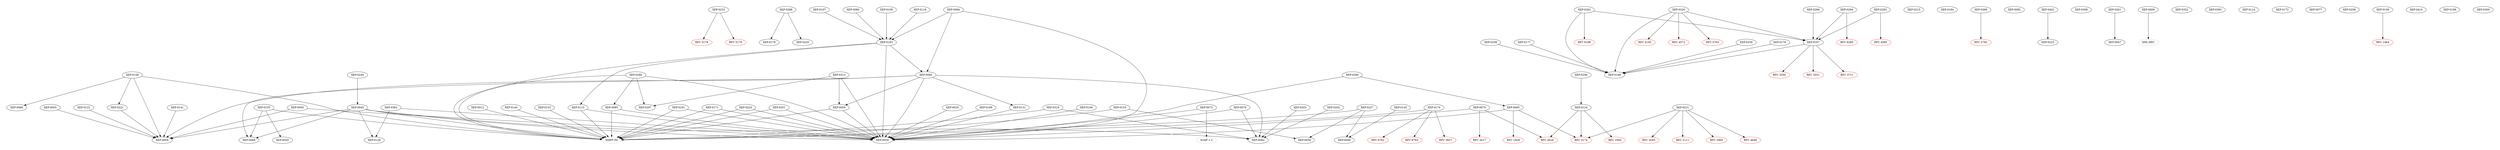digraph {
	graph [
		overlap=false,
		pad="0.5",
		nodesep="1",
		ranksep="2"
	];
	"XEP-0233" [color=black];
	"RFC 5178" [color=red];
	"XEP-0233" -> "RFC 5178";
	"RFC 5179" [color=red];
	"XEP-0233" -> "RFC 5179";
	"XEP-0288" [color=black];
	"XEP-0288" -> "XEP-0178";
	"XEP-0288" -> "XEP-0220";
	"XEP-0221" [color=black];
	"XEP-0221" -> "XEP-0004";
	"XEP-0072" [color=black];
	"SOAP 1.2" [color=grey];
	"XEP-0072" -> "SOAP 1.2";
	"XEP-0072" -> "XEP-0030";
	"XEP-0262" [color=black];
	"XEP-0262" -> "XEP-0166";
	"XEP-0262" -> "XEP-0167";
	"RFC 6189" [color=red];
	"XEP-0262" -> "RFC 6189";
	"XEP-0301" [color=black];
	"XMPP IM" [color=grey];
	"XEP-0301" -> "XMPP IM";
	"XEP-0301" -> "XEP-0030";
	"XEP-0158" [color=black];
	"XEP-0158" -> "XMPP IM";
	"XEP-0158" -> "XEP-0004";
	"XEP-0158" -> "XEP-0066";
	"XEP-0158" -> "XEP-0221";
	"XEP-0215" [color=black];
	"XEP-0124" [color=black];
	"RFC 1945" [color=red];
	"XEP-0124" -> "RFC 1945";
	"RFC 2616" [color=red];
	"XEP-0124" -> "RFC 2616";
	"RFC 3174" [color=red];
	"XEP-0124" -> "RFC 3174";
	"XEP-0184" [color=black];
	"XEP-0249" [color=black];
	"XEP-0249" -> "XEP-0045";
	"XEP-0368" [color=black];
	"RFC 2782" [color=red];
	"XEP-0368" -> "RFC 2782";
	"XEP-0092" [color=black];
	"XEP-0402" [color=black];
	"XEP-0402" -> "XEP-0223";
	"XEP-0308" [color=black];
	"XEP-0155" [color=black];
	"XEP-0155" -> "XMPP IM";
	"XEP-0155" -> "XEP-0020";
	"XEP-0155" -> "XEP-0068";
	"XEP-0106" [color=black];
	"XEP-0106" -> "XEP-0030";
	"XEP-0280" [color=black];
	"XEP-0280" -> "XMPP IM";
	"XEP-0280" -> "XEP-0030";
	"XEP-0280" -> "XEP-0085";
	"XEP-0280" -> "XEP-0297";
	"XEP-0153" [color=black];
	"XEP-0153" -> "XMPP IM";
	"XEP-0153" -> "XEP-0054";
	"XEP-0202" [color=black];
	"XEP-0202" -> "XEP-0082";
	"XEP-0363" [color=black];
	"XEP-0363" -> "XEP-0030";
	"XEP-0363" -> "XEP-0128";
	"XEP-0122" [color=black];
	"XEP-0122" -> "XEP-0004";
	"XEP-0266" [color=black];
	"XEP-0266" -> "XEP-0167";
	"XEP-0261" [color=black];
	"XEP-0261" -> "XEP-0047";
	"XEP-0009" [color=black];
	"XML-RPC" [color=grey];
	"XEP-0009" -> "XML-RPC";
	"XEP-0055" [color=black];
	"XEP-0055" -> "XEP-0004";
	"XEP-0352" [color=black];
	"XEP-0167" [color=black];
	"XEP-0167" -> "XEP-0166";
	"RFC 3550" [color=red];
	"XEP-0167" -> "RFC 3550";
	"RFC 3551" [color=red];
	"XEP-0167" -> "RFC 3551";
	"RFC 3711" [color=red];
	"XEP-0167" -> "RFC 3711";
	"XEP-0393" [color=black];
	"XEP-0065" [color=black];
	"RFC 1928" [color=red];
	"XEP-0065" -> "RFC 1928";
	"XEP-0065" -> "RFC 3174";
	"XEP-0065" -> "XEP-0030";
	"XEP-0049" [color=black];
	"XEP-0227" [color=black];
	"XEP-0227" -> "XMPP IM";
	"XEP-0227" -> "XEP-0049";
	"XEP-0227" -> "XEP-0054";
	"XEP-0080" [color=black];
	"XEP-0080" -> "XEP-0163";
	"XEP-0114" [color=black];
	"XEP-0174" [color=black];
	"XEP-0174" -> "XMPP IM";
	"RFC 3927" [color=red];
	"XEP-0174" -> "RFC 3927";
	"RFC 6762" [color=red];
	"XEP-0174" -> "RFC 6762";
	"RFC 6763" [color=red];
	"XEP-0174" -> "RFC 6763";
	"XEP-0030" [color=black];
	"XEP-0172" [color=black];
	"XEP-0060" [color=black];
	"XEP-0060" -> "XEP-0004";
	"XEP-0060" -> "XEP-0030";
	"XEP-0060" -> "XEP-0059";
	"XEP-0060" -> "XEP-0068";
	"XEP-0060" -> "XEP-0082";
	"XEP-0060" -> "XEP-0131";
	"XEP-0145" [color=black];
	"XEP-0145" -> "XEP-0049";
	"XEP-0131" [color=black];
	"XEP-0131" -> "XEP-0030";
	"XEP-0339" [color=black];
	"XEP-0339" -> "XEP-0166";
	"XEP-0231" [color=black];
	"RFC 2045" [color=red];
	"XEP-0231" -> "RFC 2045";
	"RFC 2111" [color=red];
	"XEP-0231" -> "RFC 2111";
	"RFC 2965" [color=red];
	"XEP-0231" -> "RFC 2965";
	"XEP-0231" -> "RFC 3174";
	"RFC 4648" [color=red];
	"XEP-0231" -> "RFC 4648";
	"XEP-0033" [color=black];
	"XEP-0033" -> "XEP-0030";
	"XEP-0319" [color=black];
	"XEP-0319" -> "XMPP IM";
	"XEP-0319" -> "XEP-0082";
	"XEP-0070" [color=black];
	"XEP-0070" -> "RFC 2616";
	"RFC 2617" [color=red];
	"XEP-0070" -> "RFC 2617";
	"XEP-0070" -> "XEP-0030";
	"XEP-0176" [color=black];
	"XEP-0176" -> "XEP-0166";
	"XEP-0108" [color=black];
	"XEP-0108" -> "XEP-0163";
	"XEP-0224" [color=black];
	"XEP-0224" -> "XMPP IM";
	"XEP-0224" -> "XEP-0030";
	"XEP-0084" [color=black];
	"XEP-0084" -> "XEP-0030";
	"XEP-0084" -> "XEP-0060";
	"XEP-0084" -> "XEP-0163";
	"XEP-0141" [color=black];
	"XEP-0141" -> "XEP-0004";
	"XEP-0297" [color=black];
	"XEP-0294" [color=black];
	"XEP-0294" -> "XEP-0167";
	"RFC 8285" [color=red];
	"XEP-0294" -> "RFC 8285";
	"XEP-0047" [color=black];
	"XEP-0059" [color=black];
	"XEP-0059" -> "XMPP IM";
	"XEP-0059" -> "XEP-0030";
	"XEP-0050" [color=black];
	"XEP-0050" -> "XEP-0004";
	"XEP-0050" -> "XEP-0030";
	"XEP-0077" [color=black];
	"XEP-0152" [color=black];
	"XEP-0152" -> "XMPP IM";
	"XEP-0079" [color=black];
	"XEP-0079" -> "XEP-0030";
	"XEP-0079" -> "XEP-0082";
	"XEP-0085" [color=black];
	"XEP-0085" -> "XMPP IM";
	"XEP-0085" -> "XEP-0030";
	"XEP-0258" [color=black];
	"XEP-0118" [color=black];
	"XEP-0118" -> "XEP-0163";
	"XEP-0156" [color=black];
	"RFC 1464" [color=red];
	"XEP-0156" -> "RFC 1464";
	"XEP-0191" [color=black];
	"XEP-0191" -> "XMPP IM";
	"XEP-0191" -> "XEP-0030";
	"XEP-0199" [color=black];
	"XEP-0199" -> "XEP-0030";
	"XEP-0166" [color=black];
	"XEP-0410" [color=black];
	"XEP-0066" [color=black];
	"XEP-0012" [color=black];
	"XEP-0012" -> "XMPP IM";
	"XEP-0338" [color=black];
	"XEP-0338" -> "XEP-0166";
	"XEP-0260" [color=black];
	"XEP-0260" -> "XEP-0030";
	"XEP-0260" -> "XEP-0065";
	"XEP-0313" [color=black];
	"XEP-0313" -> "XEP-0030";
	"XEP-0313" -> "XEP-0059";
	"XEP-0313" -> "XEP-0297";
	"XEP-0054" [color=black];
	"XEP-0220" [color=black];
	"XEP-0203" [color=black];
	"XEP-0203" -> "XEP-0082";
	"XEP-0171" [color=black];
	"XEP-0171" -> "XMPP IM";
	"XEP-0171" -> "XEP-0030";
	"XEP-0115" [color=black];
	"XEP-0115" -> "XMPP IM";
	"XEP-0115" -> "XEP-0030";
	"XEP-0206" [color=black];
	"XEP-0206" -> "XEP-0124";
	"XEP-0320" [color=black];
	"XEP-0320" -> "XEP-0166";
	"XEP-0320" -> "XEP-0167";
	"RFC 4145" [color=red];
	"XEP-0320" -> "RFC 4145";
	"RFC 4572" [color=red];
	"XEP-0320" -> "RFC 4572";
	"RFC 5763" [color=red];
	"XEP-0320" -> "RFC 5763";
	"XEP-0045" [color=black];
	"XEP-0045" -> "XMPP IM";
	"XEP-0045" -> "XEP-0004";
	"XEP-0045" -> "XEP-0030";
	"XEP-0045" -> "XEP-0068";
	"XEP-0045" -> "XEP-0082";
	"XEP-0045" -> "XEP-0128";
	"XEP-0144" [color=black];
	"XEP-0144" -> "XMPP IM";
	"XEP-0293" [color=black];
	"XEP-0293" -> "XEP-0167";
	"RFC 4585" [color=red];
	"XEP-0293" -> "RFC 4585";
	"XEP-0004" [color=black];
	"XEP-0177" [color=black];
	"XEP-0177" -> "XEP-0166";
	"XEP-0107" [color=black];
	"XEP-0107" -> "XEP-0163";
	"XEP-0198" [color=black];
	"XEP-0163" [color=black];
	"XEP-0163" -> "XMPP IM";
	"XEP-0163" -> "XEP-0030";
	"XEP-0163" -> "XEP-0060";
	"XEP-0163" -> "XEP-0115";
	"XEP-0300" [color=black];
}
